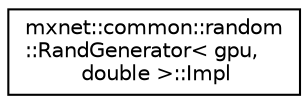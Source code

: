 digraph "Graphical Class Hierarchy"
{
  edge [fontname="Helvetica",fontsize="10",labelfontname="Helvetica",labelfontsize="10"];
  node [fontname="Helvetica",fontsize="10",shape=record];
  rankdir="LR";
  Node1 [label="mxnet::common::random\l::RandGenerator\< gpu,\l double \>::Impl",height=0.2,width=0.4,color="black", fillcolor="white", style="filled",URL="$classmxnet_1_1common_1_1random_1_1RandGenerator_3_01gpu_00_01double_01_4_1_1Impl.html"];
}
